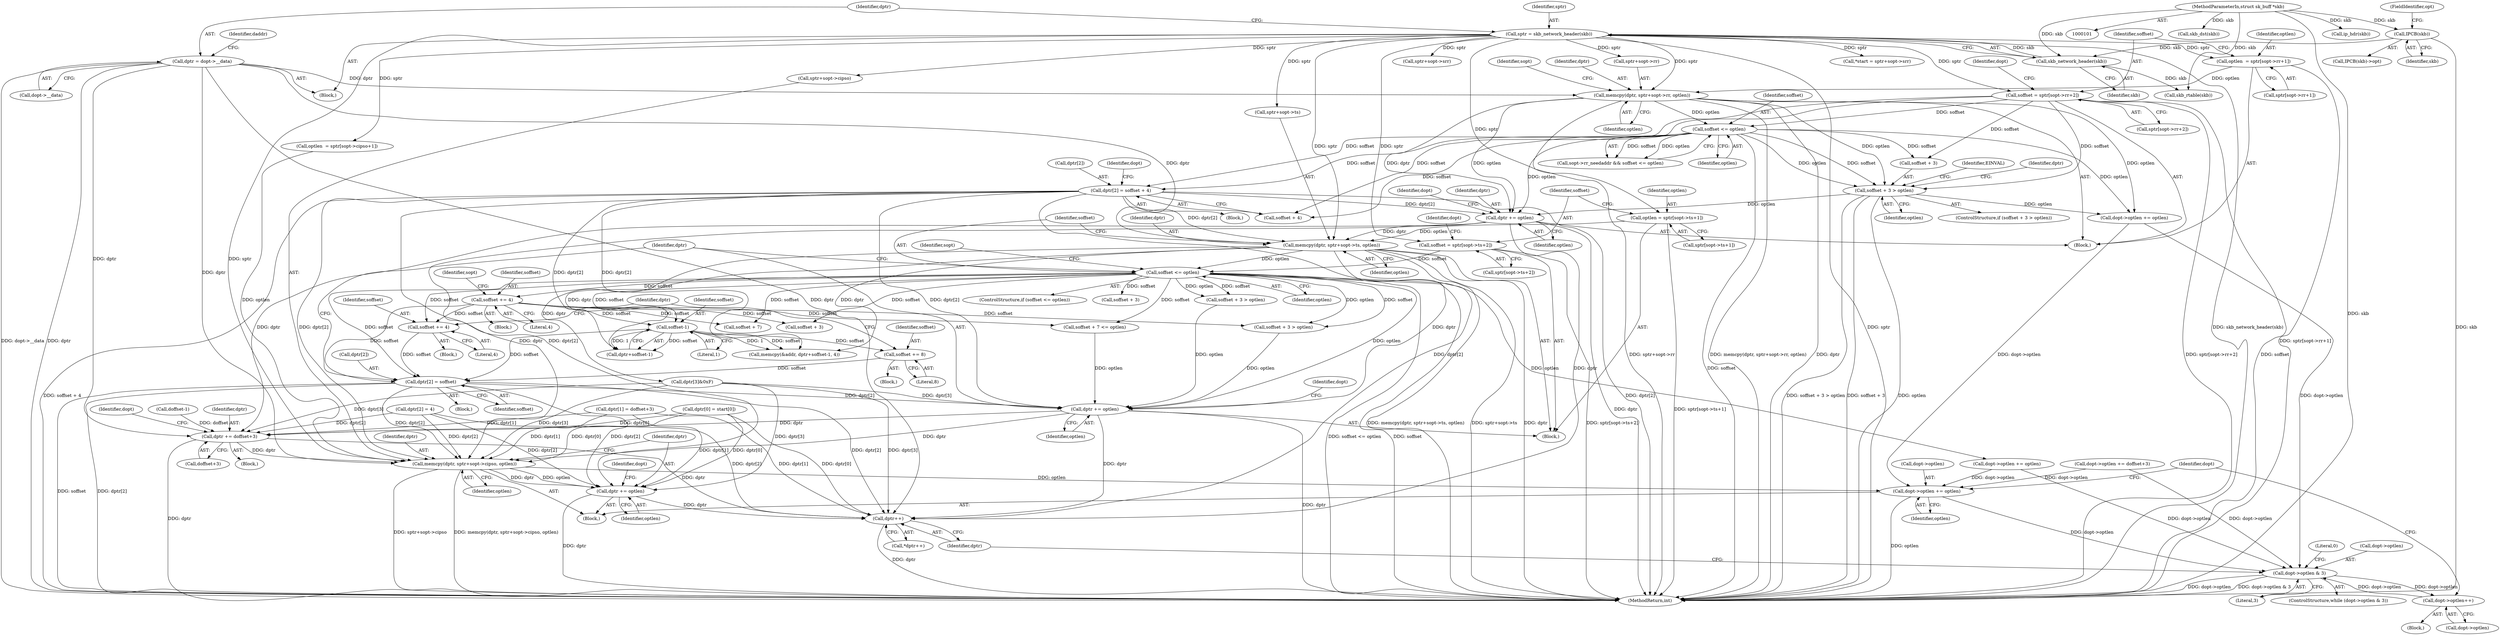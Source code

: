 digraph "0_linux_f6d8bd051c391c1c0458a30b2a7abcd939329259_16@array" {
"1000368" [label="(Call,dptr[2] = soffset)"];
"1000291" [label="(Call,soffset += 4)"];
"1000268" [label="(Call,soffset <= optlen)"];
"1000240" [label="(Call,soffset = sptr[sopt->ts+2])"];
"1000132" [label="(Call,sptr = skb_network_header(skb))"];
"1000134" [label="(Call,skb_network_header(skb))"];
"1000121" [label="(Call,IPCB(skb))"];
"1000103" [label="(MethodParameterIn,struct sk_buff *skb)"];
"1000259" [label="(Call,memcpy(dptr, sptr+sopt->ts, optlen))"];
"1000218" [label="(Call,dptr += optlen)"];
"1000180" [label="(Call,memcpy(dptr, sptr+sopt->rr, optlen))"];
"1000136" [label="(Call,dptr = dopt->__data)"];
"1000152" [label="(Call,optlen  = sptr[sopt->rr+1])"];
"1000193" [label="(Call,soffset <= optlen)"];
"1000161" [label="(Call,soffset = sptr[sopt->rr+2])"];
"1000198" [label="(Call,soffset + 3 > optlen)"];
"1000206" [label="(Call,dptr[2] = soffset + 4)"];
"1000231" [label="(Call,optlen = sptr[sopt->ts+1])"];
"1000365" [label="(Call,soffset += 8)"];
"1000345" [label="(Call,soffset-1)"];
"1000322" [label="(Call,soffset += 4)"];
"1000373" [label="(Call,dptr += optlen)"];
"1000525" [label="(Call,dptr += doffset+3)"];
"1000578" [label="(Call,memcpy(dptr, sptr+sopt->cipso, optlen))"];
"1000586" [label="(Call,dptr += optlen)"];
"1000603" [label="(Call,dptr++)"];
"1000589" [label="(Call,dopt->optlen += optlen)"];
"1000595" [label="(Call,dopt->optlen & 3)"];
"1000606" [label="(Call,dopt->optlen++)"];
"1000123" [label="(FieldIdentifier,opt)"];
"1000223" [label="(Identifier,dopt)"];
"1000137" [label="(Identifier,dptr)"];
"1000532" [label="(Identifier,dopt)"];
"1000611" [label="(Literal,0)"];
"1000599" [label="(Literal,3)"];
"1000580" [label="(Call,sptr+sopt->cipso)"];
"1000296" [label="(Identifier,sopt)"];
"1000343" [label="(Call,dptr+soffset-1)"];
"1000191" [label="(Identifier,sopt)"];
"1000340" [label="(Call,memcpy(&addr, dptr+soffset-1, 4))"];
"1000366" [label="(Identifier,soffset)"];
"1000324" [label="(Literal,4)"];
"1000220" [label="(Identifier,optlen)"];
"1000162" [label="(Identifier,soffset)"];
"1000594" [label="(ControlStructure,while (dopt->optlen & 3))"];
"1000378" [label="(Identifier,dopt)"];
"1000206" [label="(Call,dptr[2] = soffset + 4)"];
"1000187" [label="(Identifier,optlen)"];
"1000345" [label="(Call,soffset-1)"];
"1000196" [label="(Block,)"];
"1000230" [label="(Block,)"];
"1000591" [label="(Identifier,dopt)"];
"1000334" [label="(Call,soffset + 7)"];
"1000144" [label="(Call,skb_rtable(skb))"];
"1000606" [label="(Call,dopt->optlen++)"];
"1000579" [label="(Identifier,dptr)"];
"1000373" [label="(Call,dptr += optlen)"];
"1000268" [label="(Call,soffset <= optlen)"];
"1000193" [label="(Call,soffset <= optlen)"];
"1000199" [label="(Call,soffset + 3)"];
"1000207" [label="(Call,dptr[2])"];
"1000274" [label="(Identifier,sopt)"];
"1000595" [label="(Call,dopt->optlen & 3)"];
"1000323" [label="(Identifier,soffset)"];
"1000242" [label="(Call,sptr[sopt->ts+2])"];
"1000590" [label="(Call,dopt->optlen)"];
"1000506" [label="(Call,dptr[0] = start[0])"];
"1000276" [label="(Block,)"];
"1000221" [label="(Call,dopt->optlen += optlen)"];
"1000120" [label="(Call,IPCB(skb)->opt)"];
"1000210" [label="(Call,soffset + 4)"];
"1000194" [label="(Identifier,soffset)"];
"1000163" [label="(Call,sptr[sopt->rr+2])"];
"1000231" [label="(Call,optlen = sptr[sopt->ts+1])"];
"1000181" [label="(Identifier,dptr)"];
"1000322" [label="(Call,soffset += 4)"];
"1000134" [label="(Call,skb_network_header(skb))"];
"1000520" [label="(Call,dptr[2] = 4)"];
"1000367" [label="(Literal,8)"];
"1000259" [label="(Call,memcpy(dptr, sptr+sopt->ts, optlen))"];
"1000354" [label="(Call,skb_dst(skb))"];
"1000525" [label="(Call,dptr += doffset+3)"];
"1000271" [label="(Block,)"];
"1000316" [label="(Block,)"];
"1000202" [label="(Identifier,optlen)"];
"1000495" [label="(Call,doffset-1)"];
"1000588" [label="(Identifier,optlen)"];
"1000292" [label="(Identifier,soffset)"];
"1000215" [label="(Identifier,dopt)"];
"1000241" [label="(Identifier,soffset)"];
"1000472" [label="(Call,ip_hdr(skb))"];
"1000208" [label="(Identifier,dptr)"];
"1000232" [label="(Identifier,optlen)"];
"1000270" [label="(Identifier,optlen)"];
"1000138" [label="(Call,dopt->__data)"];
"1000370" [label="(Identifier,dptr)"];
"1000266" [label="(Identifier,optlen)"];
"1000267" [label="(ControlStructure,if (soffset <= optlen))"];
"1000261" [label="(Call,sptr+sopt->ts)"];
"1000346" [label="(Identifier,soffset)"];
"1000612" [label="(MethodReturn,int)"];
"1000600" [label="(Block,)"];
"1000269" [label="(Identifier,soffset)"];
"1000233" [label="(Call,sptr[sopt->ts+1])"];
"1000103" [label="(MethodParameterIn,struct sk_buff *skb)"];
"1000151" [label="(Block,)"];
"1000189" [label="(Call,sopt->rr_needaddr && soffset <= optlen)"];
"1000374" [label="(Identifier,dptr)"];
"1000596" [label="(Call,dopt->optlen)"];
"1000136" [label="(Call,dptr = dopt->__data)"];
"1000132" [label="(Call,sptr = skb_network_header(skb))"];
"1000376" [label="(Call,dopt->optlen += optlen)"];
"1000559" [label="(Call,optlen  = sptr[sopt->cipso+1])"];
"1000333" [label="(Call,soffset + 7 <= optlen)"];
"1000589" [label="(Call,dopt->optlen += optlen)"];
"1000135" [label="(Identifier,skb)"];
"1000593" [label="(Identifier,optlen)"];
"1000240" [label="(Call,soffset = sptr[sopt->ts+2])"];
"1000359" [label="(Block,)"];
"1000154" [label="(Call,sptr[sopt->rr+1])"];
"1000527" [label="(Call,doffset+3)"];
"1000122" [label="(Identifier,skb)"];
"1000365" [label="(Call,soffset += 8)"];
"1000347" [label="(Literal,1)"];
"1000372" [label="(Identifier,soffset)"];
"1000133" [label="(Identifier,sptr)"];
"1000513" [label="(Call,dptr[1] = doffset+3)"];
"1000526" [label="(Identifier,dptr)"];
"1000586" [label="(Call,dptr += optlen)"];
"1000180" [label="(Call,memcpy(dptr, sptr+sopt->rr, optlen))"];
"1000603" [label="(Call,dptr++)"];
"1000205" [label="(Identifier,EINVAL)"];
"1000161" [label="(Call,soffset = sptr[sopt->rr+2])"];
"1000585" [label="(Identifier,optlen)"];
"1000389" [label="(Call,sptr+sopt->srr)"];
"1000604" [label="(Identifier,dptr)"];
"1000310" [label="(Call,dptr[3]&0xF)"];
"1000104" [label="(Block,)"];
"1000301" [label="(Call,soffset + 3)"];
"1000219" [label="(Identifier,dptr)"];
"1000172" [label="(Identifier,dopt)"];
"1000602" [label="(Call,*dptr++)"];
"1000375" [label="(Identifier,optlen)"];
"1000369" [label="(Call,dptr[2])"];
"1000251" [label="(Identifier,dopt)"];
"1000152" [label="(Call,optlen  = sptr[sopt->rr+1])"];
"1000198" [label="(Call,soffset + 3 > optlen)"];
"1000153" [label="(Identifier,optlen)"];
"1000368" [label="(Call,dptr[2] = soffset)"];
"1000121" [label="(Call,IPCB(skb))"];
"1000195" [label="(Identifier,optlen)"];
"1000279" [label="(Call,soffset + 3)"];
"1000540" [label="(Call,dopt->optlen += doffset+3)"];
"1000578" [label="(Call,memcpy(dptr, sptr+sopt->cipso, optlen))"];
"1000490" [label="(Block,)"];
"1000278" [label="(Call,soffset + 3 > optlen)"];
"1000218" [label="(Call,dptr += optlen)"];
"1000607" [label="(Call,dopt->optlen)"];
"1000597" [label="(Identifier,dopt)"];
"1000291" [label="(Call,soffset += 4)"];
"1000293" [label="(Literal,4)"];
"1000387" [label="(Call,*start = sptr+sopt->srr)"];
"1000142" [label="(Identifier,daddr)"];
"1000558" [label="(Block,)"];
"1000300" [label="(Call,soffset + 3 > optlen)"];
"1000260" [label="(Identifier,dptr)"];
"1000197" [label="(ControlStructure,if (soffset + 3 > optlen))"];
"1000182" [label="(Call,sptr+sopt->rr)"];
"1000587" [label="(Identifier,dptr)"];
"1000368" -> "1000271"  [label="AST: "];
"1000368" -> "1000372"  [label="CFG: "];
"1000369" -> "1000368"  [label="AST: "];
"1000372" -> "1000368"  [label="AST: "];
"1000374" -> "1000368"  [label="CFG: "];
"1000368" -> "1000612"  [label="DDG: dptr[2]"];
"1000368" -> "1000612"  [label="DDG: soffset"];
"1000291" -> "1000368"  [label="DDG: soffset"];
"1000268" -> "1000368"  [label="DDG: soffset"];
"1000365" -> "1000368"  [label="DDG: soffset"];
"1000322" -> "1000368"  [label="DDG: soffset"];
"1000345" -> "1000368"  [label="DDG: soffset"];
"1000368" -> "1000373"  [label="DDG: dptr[2]"];
"1000368" -> "1000578"  [label="DDG: dptr[2]"];
"1000368" -> "1000586"  [label="DDG: dptr[2]"];
"1000368" -> "1000603"  [label="DDG: dptr[2]"];
"1000291" -> "1000276"  [label="AST: "];
"1000291" -> "1000293"  [label="CFG: "];
"1000292" -> "1000291"  [label="AST: "];
"1000293" -> "1000291"  [label="AST: "];
"1000296" -> "1000291"  [label="CFG: "];
"1000268" -> "1000291"  [label="DDG: soffset"];
"1000291" -> "1000300"  [label="DDG: soffset"];
"1000291" -> "1000301"  [label="DDG: soffset"];
"1000291" -> "1000322"  [label="DDG: soffset"];
"1000291" -> "1000333"  [label="DDG: soffset"];
"1000291" -> "1000334"  [label="DDG: soffset"];
"1000291" -> "1000345"  [label="DDG: soffset"];
"1000268" -> "1000267"  [label="AST: "];
"1000268" -> "1000270"  [label="CFG: "];
"1000269" -> "1000268"  [label="AST: "];
"1000270" -> "1000268"  [label="AST: "];
"1000274" -> "1000268"  [label="CFG: "];
"1000374" -> "1000268"  [label="CFG: "];
"1000268" -> "1000612"  [label="DDG: soffset"];
"1000268" -> "1000612"  [label="DDG: soffset <= optlen"];
"1000240" -> "1000268"  [label="DDG: soffset"];
"1000259" -> "1000268"  [label="DDG: optlen"];
"1000268" -> "1000278"  [label="DDG: soffset"];
"1000268" -> "1000278"  [label="DDG: optlen"];
"1000268" -> "1000279"  [label="DDG: soffset"];
"1000268" -> "1000300"  [label="DDG: soffset"];
"1000268" -> "1000300"  [label="DDG: optlen"];
"1000268" -> "1000301"  [label="DDG: soffset"];
"1000268" -> "1000322"  [label="DDG: soffset"];
"1000268" -> "1000333"  [label="DDG: soffset"];
"1000268" -> "1000334"  [label="DDG: soffset"];
"1000268" -> "1000345"  [label="DDG: soffset"];
"1000268" -> "1000373"  [label="DDG: optlen"];
"1000268" -> "1000376"  [label="DDG: optlen"];
"1000240" -> "1000230"  [label="AST: "];
"1000240" -> "1000242"  [label="CFG: "];
"1000241" -> "1000240"  [label="AST: "];
"1000242" -> "1000240"  [label="AST: "];
"1000251" -> "1000240"  [label="CFG: "];
"1000240" -> "1000612"  [label="DDG: sptr[sopt->ts+2]"];
"1000132" -> "1000240"  [label="DDG: sptr"];
"1000132" -> "1000104"  [label="AST: "];
"1000132" -> "1000134"  [label="CFG: "];
"1000133" -> "1000132"  [label="AST: "];
"1000134" -> "1000132"  [label="AST: "];
"1000137" -> "1000132"  [label="CFG: "];
"1000132" -> "1000612"  [label="DDG: skb_network_header(skb)"];
"1000132" -> "1000612"  [label="DDG: sptr"];
"1000134" -> "1000132"  [label="DDG: skb"];
"1000132" -> "1000152"  [label="DDG: sptr"];
"1000132" -> "1000161"  [label="DDG: sptr"];
"1000132" -> "1000180"  [label="DDG: sptr"];
"1000132" -> "1000182"  [label="DDG: sptr"];
"1000132" -> "1000231"  [label="DDG: sptr"];
"1000132" -> "1000259"  [label="DDG: sptr"];
"1000132" -> "1000261"  [label="DDG: sptr"];
"1000132" -> "1000387"  [label="DDG: sptr"];
"1000132" -> "1000389"  [label="DDG: sptr"];
"1000132" -> "1000559"  [label="DDG: sptr"];
"1000132" -> "1000578"  [label="DDG: sptr"];
"1000132" -> "1000580"  [label="DDG: sptr"];
"1000134" -> "1000135"  [label="CFG: "];
"1000135" -> "1000134"  [label="AST: "];
"1000121" -> "1000134"  [label="DDG: skb"];
"1000103" -> "1000134"  [label="DDG: skb"];
"1000134" -> "1000144"  [label="DDG: skb"];
"1000121" -> "1000120"  [label="AST: "];
"1000121" -> "1000122"  [label="CFG: "];
"1000122" -> "1000121"  [label="AST: "];
"1000123" -> "1000121"  [label="CFG: "];
"1000121" -> "1000612"  [label="DDG: skb"];
"1000103" -> "1000121"  [label="DDG: skb"];
"1000103" -> "1000101"  [label="AST: "];
"1000103" -> "1000612"  [label="DDG: skb"];
"1000103" -> "1000144"  [label="DDG: skb"];
"1000103" -> "1000354"  [label="DDG: skb"];
"1000103" -> "1000472"  [label="DDG: skb"];
"1000259" -> "1000230"  [label="AST: "];
"1000259" -> "1000266"  [label="CFG: "];
"1000260" -> "1000259"  [label="AST: "];
"1000261" -> "1000259"  [label="AST: "];
"1000266" -> "1000259"  [label="AST: "];
"1000269" -> "1000259"  [label="CFG: "];
"1000259" -> "1000612"  [label="DDG: memcpy(dptr, sptr+sopt->ts, optlen)"];
"1000259" -> "1000612"  [label="DDG: dptr"];
"1000259" -> "1000612"  [label="DDG: sptr+sopt->ts"];
"1000218" -> "1000259"  [label="DDG: dptr"];
"1000206" -> "1000259"  [label="DDG: dptr[2]"];
"1000136" -> "1000259"  [label="DDG: dptr"];
"1000231" -> "1000259"  [label="DDG: optlen"];
"1000259" -> "1000310"  [label="DDG: dptr"];
"1000259" -> "1000340"  [label="DDG: dptr"];
"1000259" -> "1000343"  [label="DDG: dptr"];
"1000259" -> "1000373"  [label="DDG: dptr"];
"1000218" -> "1000151"  [label="AST: "];
"1000218" -> "1000220"  [label="CFG: "];
"1000219" -> "1000218"  [label="AST: "];
"1000220" -> "1000218"  [label="AST: "];
"1000223" -> "1000218"  [label="CFG: "];
"1000218" -> "1000612"  [label="DDG: dptr"];
"1000180" -> "1000218"  [label="DDG: optlen"];
"1000180" -> "1000218"  [label="DDG: dptr"];
"1000193" -> "1000218"  [label="DDG: optlen"];
"1000198" -> "1000218"  [label="DDG: optlen"];
"1000206" -> "1000218"  [label="DDG: dptr[2]"];
"1000218" -> "1000525"  [label="DDG: dptr"];
"1000218" -> "1000578"  [label="DDG: dptr"];
"1000218" -> "1000603"  [label="DDG: dptr"];
"1000180" -> "1000151"  [label="AST: "];
"1000180" -> "1000187"  [label="CFG: "];
"1000181" -> "1000180"  [label="AST: "];
"1000182" -> "1000180"  [label="AST: "];
"1000187" -> "1000180"  [label="AST: "];
"1000191" -> "1000180"  [label="CFG: "];
"1000180" -> "1000612"  [label="DDG: sptr+sopt->rr"];
"1000180" -> "1000612"  [label="DDG: dptr"];
"1000180" -> "1000612"  [label="DDG: memcpy(dptr, sptr+sopt->rr, optlen)"];
"1000136" -> "1000180"  [label="DDG: dptr"];
"1000152" -> "1000180"  [label="DDG: optlen"];
"1000180" -> "1000193"  [label="DDG: optlen"];
"1000180" -> "1000198"  [label="DDG: optlen"];
"1000180" -> "1000221"  [label="DDG: optlen"];
"1000136" -> "1000104"  [label="AST: "];
"1000136" -> "1000138"  [label="CFG: "];
"1000137" -> "1000136"  [label="AST: "];
"1000138" -> "1000136"  [label="AST: "];
"1000142" -> "1000136"  [label="CFG: "];
"1000136" -> "1000612"  [label="DDG: dopt->__data"];
"1000136" -> "1000612"  [label="DDG: dptr"];
"1000136" -> "1000525"  [label="DDG: dptr"];
"1000136" -> "1000578"  [label="DDG: dptr"];
"1000136" -> "1000603"  [label="DDG: dptr"];
"1000152" -> "1000151"  [label="AST: "];
"1000152" -> "1000154"  [label="CFG: "];
"1000153" -> "1000152"  [label="AST: "];
"1000154" -> "1000152"  [label="AST: "];
"1000162" -> "1000152"  [label="CFG: "];
"1000152" -> "1000612"  [label="DDG: sptr[sopt->rr+1]"];
"1000193" -> "1000189"  [label="AST: "];
"1000193" -> "1000195"  [label="CFG: "];
"1000194" -> "1000193"  [label="AST: "];
"1000195" -> "1000193"  [label="AST: "];
"1000189" -> "1000193"  [label="CFG: "];
"1000193" -> "1000612"  [label="DDG: soffset"];
"1000193" -> "1000189"  [label="DDG: soffset"];
"1000193" -> "1000189"  [label="DDG: optlen"];
"1000161" -> "1000193"  [label="DDG: soffset"];
"1000193" -> "1000198"  [label="DDG: soffset"];
"1000193" -> "1000198"  [label="DDG: optlen"];
"1000193" -> "1000199"  [label="DDG: soffset"];
"1000193" -> "1000206"  [label="DDG: soffset"];
"1000193" -> "1000210"  [label="DDG: soffset"];
"1000193" -> "1000221"  [label="DDG: optlen"];
"1000161" -> "1000151"  [label="AST: "];
"1000161" -> "1000163"  [label="CFG: "];
"1000162" -> "1000161"  [label="AST: "];
"1000163" -> "1000161"  [label="AST: "];
"1000172" -> "1000161"  [label="CFG: "];
"1000161" -> "1000612"  [label="DDG: sptr[sopt->rr+2]"];
"1000161" -> "1000612"  [label="DDG: soffset"];
"1000161" -> "1000198"  [label="DDG: soffset"];
"1000161" -> "1000199"  [label="DDG: soffset"];
"1000161" -> "1000206"  [label="DDG: soffset"];
"1000161" -> "1000210"  [label="DDG: soffset"];
"1000198" -> "1000197"  [label="AST: "];
"1000198" -> "1000202"  [label="CFG: "];
"1000199" -> "1000198"  [label="AST: "];
"1000202" -> "1000198"  [label="AST: "];
"1000205" -> "1000198"  [label="CFG: "];
"1000208" -> "1000198"  [label="CFG: "];
"1000198" -> "1000612"  [label="DDG: soffset + 3"];
"1000198" -> "1000612"  [label="DDG: optlen"];
"1000198" -> "1000612"  [label="DDG: soffset + 3 > optlen"];
"1000198" -> "1000221"  [label="DDG: optlen"];
"1000206" -> "1000196"  [label="AST: "];
"1000206" -> "1000210"  [label="CFG: "];
"1000207" -> "1000206"  [label="AST: "];
"1000210" -> "1000206"  [label="AST: "];
"1000215" -> "1000206"  [label="CFG: "];
"1000206" -> "1000612"  [label="DDG: soffset + 4"];
"1000206" -> "1000612"  [label="DDG: dptr[2]"];
"1000206" -> "1000340"  [label="DDG: dptr[2]"];
"1000206" -> "1000343"  [label="DDG: dptr[2]"];
"1000206" -> "1000373"  [label="DDG: dptr[2]"];
"1000206" -> "1000578"  [label="DDG: dptr[2]"];
"1000206" -> "1000586"  [label="DDG: dptr[2]"];
"1000206" -> "1000603"  [label="DDG: dptr[2]"];
"1000231" -> "1000230"  [label="AST: "];
"1000231" -> "1000233"  [label="CFG: "];
"1000232" -> "1000231"  [label="AST: "];
"1000233" -> "1000231"  [label="AST: "];
"1000241" -> "1000231"  [label="CFG: "];
"1000231" -> "1000612"  [label="DDG: sptr[sopt->ts+1]"];
"1000365" -> "1000359"  [label="AST: "];
"1000365" -> "1000367"  [label="CFG: "];
"1000366" -> "1000365"  [label="AST: "];
"1000367" -> "1000365"  [label="AST: "];
"1000370" -> "1000365"  [label="CFG: "];
"1000345" -> "1000365"  [label="DDG: soffset"];
"1000345" -> "1000343"  [label="AST: "];
"1000345" -> "1000347"  [label="CFG: "];
"1000346" -> "1000345"  [label="AST: "];
"1000347" -> "1000345"  [label="AST: "];
"1000343" -> "1000345"  [label="CFG: "];
"1000345" -> "1000340"  [label="DDG: soffset"];
"1000345" -> "1000340"  [label="DDG: 1"];
"1000345" -> "1000343"  [label="DDG: soffset"];
"1000345" -> "1000343"  [label="DDG: 1"];
"1000322" -> "1000316"  [label="AST: "];
"1000322" -> "1000324"  [label="CFG: "];
"1000323" -> "1000322"  [label="AST: "];
"1000324" -> "1000322"  [label="AST: "];
"1000370" -> "1000322"  [label="CFG: "];
"1000373" -> "1000230"  [label="AST: "];
"1000373" -> "1000375"  [label="CFG: "];
"1000374" -> "1000373"  [label="AST: "];
"1000375" -> "1000373"  [label="AST: "];
"1000378" -> "1000373"  [label="CFG: "];
"1000373" -> "1000612"  [label="DDG: dptr"];
"1000278" -> "1000373"  [label="DDG: optlen"];
"1000300" -> "1000373"  [label="DDG: optlen"];
"1000333" -> "1000373"  [label="DDG: optlen"];
"1000310" -> "1000373"  [label="DDG: dptr[3]"];
"1000373" -> "1000525"  [label="DDG: dptr"];
"1000373" -> "1000578"  [label="DDG: dptr"];
"1000373" -> "1000603"  [label="DDG: dptr"];
"1000525" -> "1000490"  [label="AST: "];
"1000525" -> "1000527"  [label="CFG: "];
"1000526" -> "1000525"  [label="AST: "];
"1000527" -> "1000525"  [label="AST: "];
"1000532" -> "1000525"  [label="CFG: "];
"1000525" -> "1000612"  [label="DDG: dptr"];
"1000495" -> "1000525"  [label="DDG: doffset"];
"1000513" -> "1000525"  [label="DDG: dptr[1]"];
"1000506" -> "1000525"  [label="DDG: dptr[0]"];
"1000310" -> "1000525"  [label="DDG: dptr[3]"];
"1000520" -> "1000525"  [label="DDG: dptr[2]"];
"1000525" -> "1000578"  [label="DDG: dptr"];
"1000525" -> "1000603"  [label="DDG: dptr"];
"1000578" -> "1000558"  [label="AST: "];
"1000578" -> "1000585"  [label="CFG: "];
"1000579" -> "1000578"  [label="AST: "];
"1000580" -> "1000578"  [label="AST: "];
"1000585" -> "1000578"  [label="AST: "];
"1000587" -> "1000578"  [label="CFG: "];
"1000578" -> "1000612"  [label="DDG: sptr+sopt->cipso"];
"1000578" -> "1000612"  [label="DDG: memcpy(dptr, sptr+sopt->cipso, optlen)"];
"1000513" -> "1000578"  [label="DDG: dptr[1]"];
"1000506" -> "1000578"  [label="DDG: dptr[0]"];
"1000310" -> "1000578"  [label="DDG: dptr[3]"];
"1000520" -> "1000578"  [label="DDG: dptr[2]"];
"1000559" -> "1000578"  [label="DDG: optlen"];
"1000578" -> "1000586"  [label="DDG: optlen"];
"1000578" -> "1000586"  [label="DDG: dptr"];
"1000578" -> "1000589"  [label="DDG: optlen"];
"1000586" -> "1000558"  [label="AST: "];
"1000586" -> "1000588"  [label="CFG: "];
"1000587" -> "1000586"  [label="AST: "];
"1000588" -> "1000586"  [label="AST: "];
"1000591" -> "1000586"  [label="CFG: "];
"1000586" -> "1000612"  [label="DDG: dptr"];
"1000513" -> "1000586"  [label="DDG: dptr[1]"];
"1000506" -> "1000586"  [label="DDG: dptr[0]"];
"1000310" -> "1000586"  [label="DDG: dptr[3]"];
"1000520" -> "1000586"  [label="DDG: dptr[2]"];
"1000586" -> "1000603"  [label="DDG: dptr"];
"1000603" -> "1000602"  [label="AST: "];
"1000603" -> "1000604"  [label="CFG: "];
"1000604" -> "1000603"  [label="AST: "];
"1000602" -> "1000603"  [label="CFG: "];
"1000603" -> "1000612"  [label="DDG: dptr"];
"1000513" -> "1000603"  [label="DDG: dptr[1]"];
"1000506" -> "1000603"  [label="DDG: dptr[0]"];
"1000310" -> "1000603"  [label="DDG: dptr[3]"];
"1000520" -> "1000603"  [label="DDG: dptr[2]"];
"1000589" -> "1000558"  [label="AST: "];
"1000589" -> "1000593"  [label="CFG: "];
"1000590" -> "1000589"  [label="AST: "];
"1000593" -> "1000589"  [label="AST: "];
"1000597" -> "1000589"  [label="CFG: "];
"1000589" -> "1000612"  [label="DDG: optlen"];
"1000376" -> "1000589"  [label="DDG: dopt->optlen"];
"1000221" -> "1000589"  [label="DDG: dopt->optlen"];
"1000540" -> "1000589"  [label="DDG: dopt->optlen"];
"1000589" -> "1000595"  [label="DDG: dopt->optlen"];
"1000595" -> "1000594"  [label="AST: "];
"1000595" -> "1000599"  [label="CFG: "];
"1000596" -> "1000595"  [label="AST: "];
"1000599" -> "1000595"  [label="AST: "];
"1000604" -> "1000595"  [label="CFG: "];
"1000611" -> "1000595"  [label="CFG: "];
"1000595" -> "1000612"  [label="DDG: dopt->optlen & 3"];
"1000595" -> "1000612"  [label="DDG: dopt->optlen"];
"1000606" -> "1000595"  [label="DDG: dopt->optlen"];
"1000376" -> "1000595"  [label="DDG: dopt->optlen"];
"1000221" -> "1000595"  [label="DDG: dopt->optlen"];
"1000540" -> "1000595"  [label="DDG: dopt->optlen"];
"1000595" -> "1000606"  [label="DDG: dopt->optlen"];
"1000606" -> "1000600"  [label="AST: "];
"1000606" -> "1000607"  [label="CFG: "];
"1000607" -> "1000606"  [label="AST: "];
"1000597" -> "1000606"  [label="CFG: "];
}
